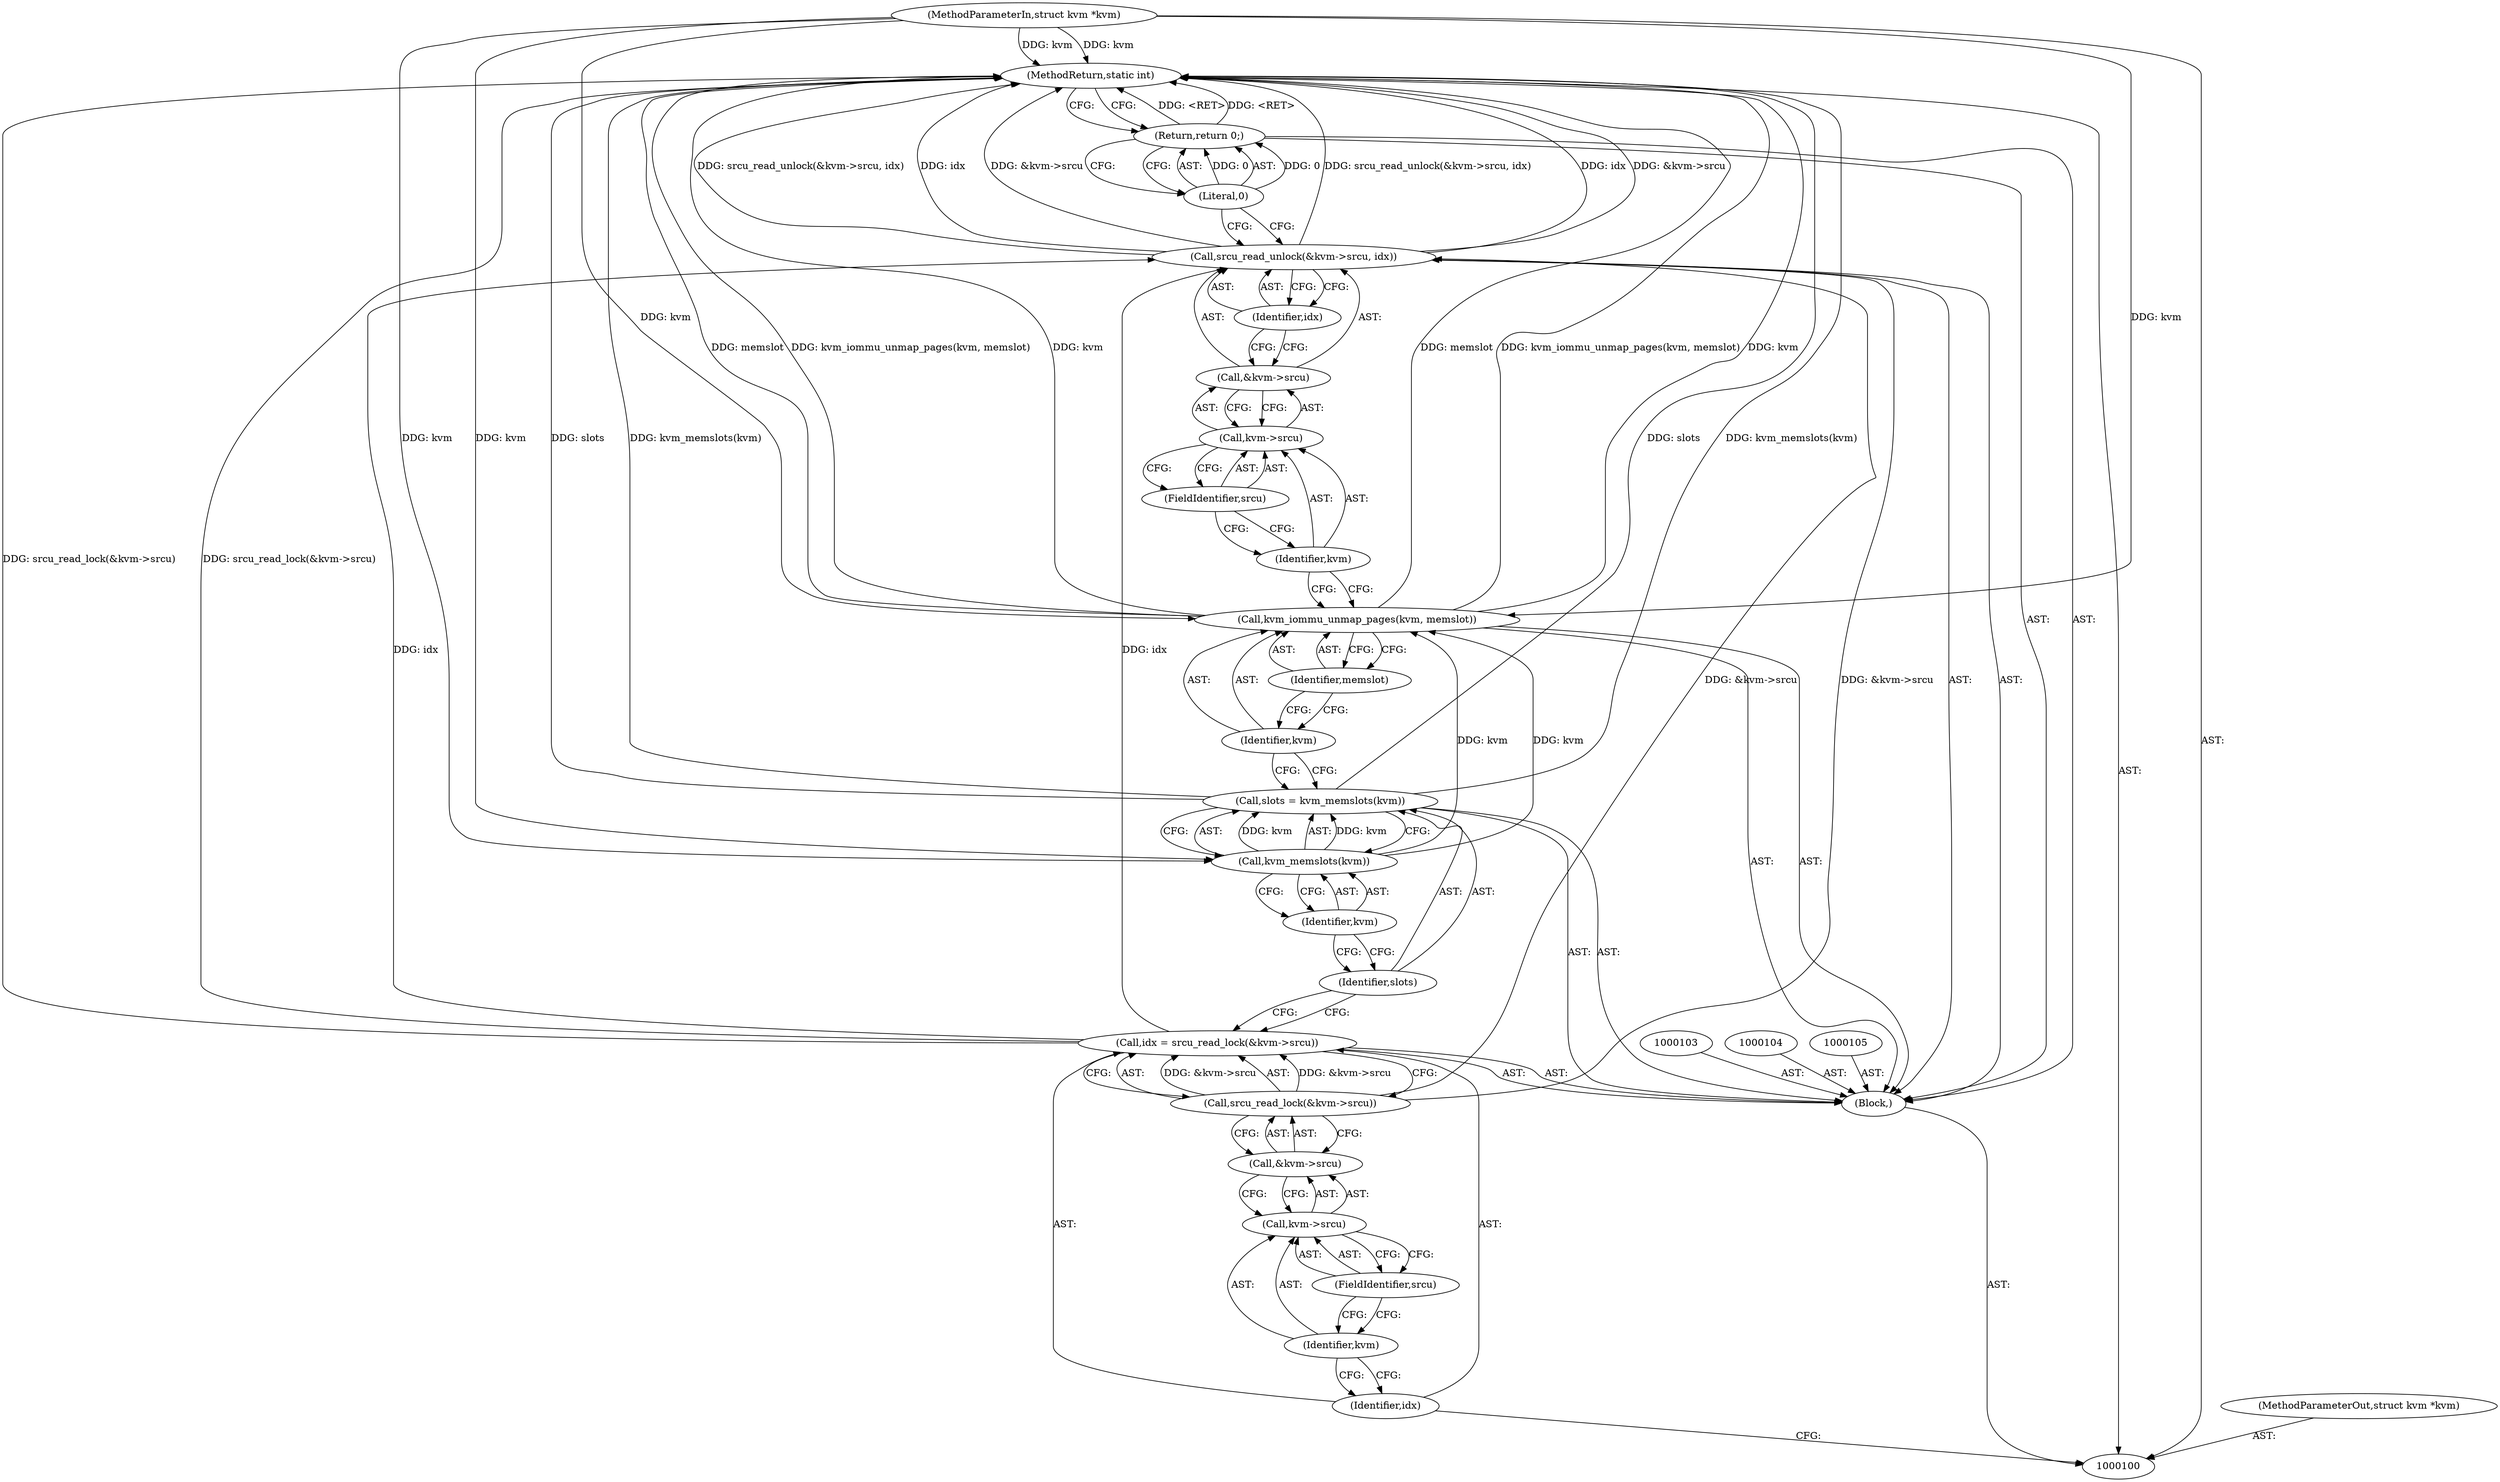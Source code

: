 digraph "0_linux_09ca8e1173bcb12e2a449698c9ae3b86a8a10195" {
"1000128" [label="(MethodReturn,static int)"];
"1000101" [label="(MethodParameterIn,struct kvm *kvm)"];
"1000168" [label="(MethodParameterOut,struct kvm *kvm)"];
"1000117" [label="(Call,kvm_iommu_unmap_pages(kvm, memslot))"];
"1000118" [label="(Identifier,kvm)"];
"1000119" [label="(Identifier,memslot)"];
"1000121" [label="(Call,&kvm->srcu)"];
"1000120" [label="(Call,srcu_read_unlock(&kvm->srcu, idx))"];
"1000122" [label="(Call,kvm->srcu)"];
"1000123" [label="(Identifier,kvm)"];
"1000124" [label="(FieldIdentifier,srcu)"];
"1000125" [label="(Identifier,idx)"];
"1000126" [label="(Return,return 0;)"];
"1000127" [label="(Literal,0)"];
"1000102" [label="(Block,)"];
"1000106" [label="(Call,idx = srcu_read_lock(&kvm->srcu))"];
"1000107" [label="(Identifier,idx)"];
"1000109" [label="(Call,&kvm->srcu)"];
"1000110" [label="(Call,kvm->srcu)"];
"1000111" [label="(Identifier,kvm)"];
"1000112" [label="(FieldIdentifier,srcu)"];
"1000108" [label="(Call,srcu_read_lock(&kvm->srcu))"];
"1000115" [label="(Call,kvm_memslots(kvm))"];
"1000113" [label="(Call,slots = kvm_memslots(kvm))"];
"1000114" [label="(Identifier,slots)"];
"1000116" [label="(Identifier,kvm)"];
"1000128" -> "1000100"  [label="AST: "];
"1000128" -> "1000126"  [label="CFG: "];
"1000117" -> "1000128"  [label="DDG: kvm_iommu_unmap_pages(kvm, memslot)"];
"1000117" -> "1000128"  [label="DDG: kvm"];
"1000117" -> "1000128"  [label="DDG: memslot"];
"1000120" -> "1000128"  [label="DDG: idx"];
"1000120" -> "1000128"  [label="DDG: &kvm->srcu"];
"1000120" -> "1000128"  [label="DDG: srcu_read_unlock(&kvm->srcu, idx)"];
"1000106" -> "1000128"  [label="DDG: srcu_read_lock(&kvm->srcu)"];
"1000113" -> "1000128"  [label="DDG: slots"];
"1000113" -> "1000128"  [label="DDG: kvm_memslots(kvm)"];
"1000101" -> "1000128"  [label="DDG: kvm"];
"1000126" -> "1000128"  [label="DDG: <RET>"];
"1000101" -> "1000100"  [label="AST: "];
"1000101" -> "1000128"  [label="DDG: kvm"];
"1000101" -> "1000115"  [label="DDG: kvm"];
"1000101" -> "1000117"  [label="DDG: kvm"];
"1000168" -> "1000100"  [label="AST: "];
"1000117" -> "1000102"  [label="AST: "];
"1000117" -> "1000119"  [label="CFG: "];
"1000118" -> "1000117"  [label="AST: "];
"1000119" -> "1000117"  [label="AST: "];
"1000123" -> "1000117"  [label="CFG: "];
"1000117" -> "1000128"  [label="DDG: kvm_iommu_unmap_pages(kvm, memslot)"];
"1000117" -> "1000128"  [label="DDG: kvm"];
"1000117" -> "1000128"  [label="DDG: memslot"];
"1000115" -> "1000117"  [label="DDG: kvm"];
"1000101" -> "1000117"  [label="DDG: kvm"];
"1000118" -> "1000117"  [label="AST: "];
"1000118" -> "1000113"  [label="CFG: "];
"1000119" -> "1000118"  [label="CFG: "];
"1000119" -> "1000117"  [label="AST: "];
"1000119" -> "1000118"  [label="CFG: "];
"1000117" -> "1000119"  [label="CFG: "];
"1000121" -> "1000120"  [label="AST: "];
"1000121" -> "1000122"  [label="CFG: "];
"1000122" -> "1000121"  [label="AST: "];
"1000125" -> "1000121"  [label="CFG: "];
"1000120" -> "1000102"  [label="AST: "];
"1000120" -> "1000125"  [label="CFG: "];
"1000121" -> "1000120"  [label="AST: "];
"1000125" -> "1000120"  [label="AST: "];
"1000127" -> "1000120"  [label="CFG: "];
"1000120" -> "1000128"  [label="DDG: idx"];
"1000120" -> "1000128"  [label="DDG: &kvm->srcu"];
"1000120" -> "1000128"  [label="DDG: srcu_read_unlock(&kvm->srcu, idx)"];
"1000108" -> "1000120"  [label="DDG: &kvm->srcu"];
"1000106" -> "1000120"  [label="DDG: idx"];
"1000122" -> "1000121"  [label="AST: "];
"1000122" -> "1000124"  [label="CFG: "];
"1000123" -> "1000122"  [label="AST: "];
"1000124" -> "1000122"  [label="AST: "];
"1000121" -> "1000122"  [label="CFG: "];
"1000123" -> "1000122"  [label="AST: "];
"1000123" -> "1000117"  [label="CFG: "];
"1000124" -> "1000123"  [label="CFG: "];
"1000124" -> "1000122"  [label="AST: "];
"1000124" -> "1000123"  [label="CFG: "];
"1000122" -> "1000124"  [label="CFG: "];
"1000125" -> "1000120"  [label="AST: "];
"1000125" -> "1000121"  [label="CFG: "];
"1000120" -> "1000125"  [label="CFG: "];
"1000126" -> "1000102"  [label="AST: "];
"1000126" -> "1000127"  [label="CFG: "];
"1000127" -> "1000126"  [label="AST: "];
"1000128" -> "1000126"  [label="CFG: "];
"1000126" -> "1000128"  [label="DDG: <RET>"];
"1000127" -> "1000126"  [label="DDG: 0"];
"1000127" -> "1000126"  [label="AST: "];
"1000127" -> "1000120"  [label="CFG: "];
"1000126" -> "1000127"  [label="CFG: "];
"1000127" -> "1000126"  [label="DDG: 0"];
"1000102" -> "1000100"  [label="AST: "];
"1000103" -> "1000102"  [label="AST: "];
"1000104" -> "1000102"  [label="AST: "];
"1000105" -> "1000102"  [label="AST: "];
"1000106" -> "1000102"  [label="AST: "];
"1000113" -> "1000102"  [label="AST: "];
"1000117" -> "1000102"  [label="AST: "];
"1000120" -> "1000102"  [label="AST: "];
"1000126" -> "1000102"  [label="AST: "];
"1000106" -> "1000102"  [label="AST: "];
"1000106" -> "1000108"  [label="CFG: "];
"1000107" -> "1000106"  [label="AST: "];
"1000108" -> "1000106"  [label="AST: "];
"1000114" -> "1000106"  [label="CFG: "];
"1000106" -> "1000128"  [label="DDG: srcu_read_lock(&kvm->srcu)"];
"1000108" -> "1000106"  [label="DDG: &kvm->srcu"];
"1000106" -> "1000120"  [label="DDG: idx"];
"1000107" -> "1000106"  [label="AST: "];
"1000107" -> "1000100"  [label="CFG: "];
"1000111" -> "1000107"  [label="CFG: "];
"1000109" -> "1000108"  [label="AST: "];
"1000109" -> "1000110"  [label="CFG: "];
"1000110" -> "1000109"  [label="AST: "];
"1000108" -> "1000109"  [label="CFG: "];
"1000110" -> "1000109"  [label="AST: "];
"1000110" -> "1000112"  [label="CFG: "];
"1000111" -> "1000110"  [label="AST: "];
"1000112" -> "1000110"  [label="AST: "];
"1000109" -> "1000110"  [label="CFG: "];
"1000111" -> "1000110"  [label="AST: "];
"1000111" -> "1000107"  [label="CFG: "];
"1000112" -> "1000111"  [label="CFG: "];
"1000112" -> "1000110"  [label="AST: "];
"1000112" -> "1000111"  [label="CFG: "];
"1000110" -> "1000112"  [label="CFG: "];
"1000108" -> "1000106"  [label="AST: "];
"1000108" -> "1000109"  [label="CFG: "];
"1000109" -> "1000108"  [label="AST: "];
"1000106" -> "1000108"  [label="CFG: "];
"1000108" -> "1000106"  [label="DDG: &kvm->srcu"];
"1000108" -> "1000120"  [label="DDG: &kvm->srcu"];
"1000115" -> "1000113"  [label="AST: "];
"1000115" -> "1000116"  [label="CFG: "];
"1000116" -> "1000115"  [label="AST: "];
"1000113" -> "1000115"  [label="CFG: "];
"1000115" -> "1000113"  [label="DDG: kvm"];
"1000101" -> "1000115"  [label="DDG: kvm"];
"1000115" -> "1000117"  [label="DDG: kvm"];
"1000113" -> "1000102"  [label="AST: "];
"1000113" -> "1000115"  [label="CFG: "];
"1000114" -> "1000113"  [label="AST: "];
"1000115" -> "1000113"  [label="AST: "];
"1000118" -> "1000113"  [label="CFG: "];
"1000113" -> "1000128"  [label="DDG: slots"];
"1000113" -> "1000128"  [label="DDG: kvm_memslots(kvm)"];
"1000115" -> "1000113"  [label="DDG: kvm"];
"1000114" -> "1000113"  [label="AST: "];
"1000114" -> "1000106"  [label="CFG: "];
"1000116" -> "1000114"  [label="CFG: "];
"1000116" -> "1000115"  [label="AST: "];
"1000116" -> "1000114"  [label="CFG: "];
"1000115" -> "1000116"  [label="CFG: "];
}
